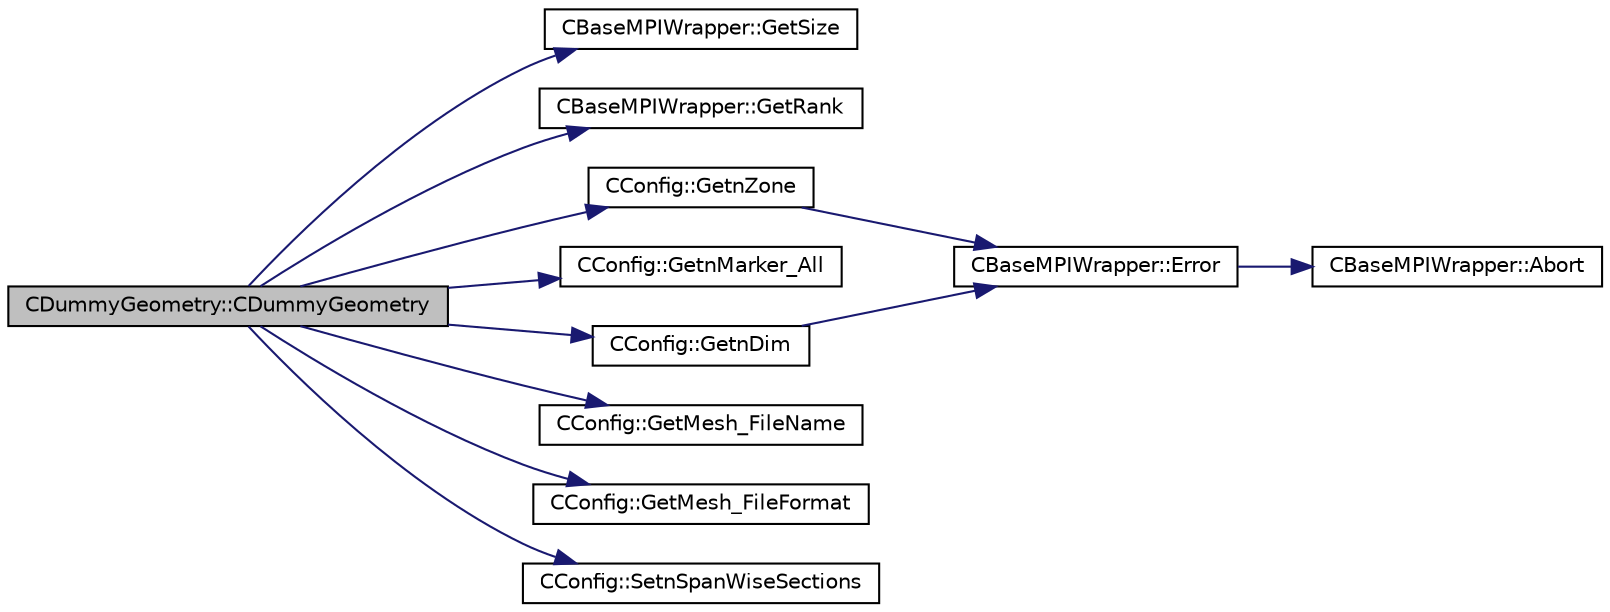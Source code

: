 digraph "CDummyGeometry::CDummyGeometry"
{
  edge [fontname="Helvetica",fontsize="10",labelfontname="Helvetica",labelfontsize="10"];
  node [fontname="Helvetica",fontsize="10",shape=record];
  rankdir="LR";
  Node0 [label="CDummyGeometry::CDummyGeometry",height=0.2,width=0.4,color="black", fillcolor="grey75", style="filled", fontcolor="black"];
  Node0 -> Node1 [color="midnightblue",fontsize="10",style="solid",fontname="Helvetica"];
  Node1 [label="CBaseMPIWrapper::GetSize",height=0.2,width=0.4,color="black", fillcolor="white", style="filled",URL="$class_c_base_m_p_i_wrapper.html#a1e80850252f6e4bfc8cd5275d6e3a615"];
  Node0 -> Node2 [color="midnightblue",fontsize="10",style="solid",fontname="Helvetica"];
  Node2 [label="CBaseMPIWrapper::GetRank",height=0.2,width=0.4,color="black", fillcolor="white", style="filled",URL="$class_c_base_m_p_i_wrapper.html#a801c6612161d6960c5cf25435f244101"];
  Node0 -> Node3 [color="midnightblue",fontsize="10",style="solid",fontname="Helvetica"];
  Node3 [label="CConfig::GetnZone",height=0.2,width=0.4,color="black", fillcolor="white", style="filled",URL="$class_c_config.html#a33f1af516d14a4d3815b577c37398773",tooltip="Gets the number of zones in the mesh file. "];
  Node3 -> Node4 [color="midnightblue",fontsize="10",style="solid",fontname="Helvetica"];
  Node4 [label="CBaseMPIWrapper::Error",height=0.2,width=0.4,color="black", fillcolor="white", style="filled",URL="$class_c_base_m_p_i_wrapper.html#a04457c47629bda56704e6a8804833eeb"];
  Node4 -> Node5 [color="midnightblue",fontsize="10",style="solid",fontname="Helvetica"];
  Node5 [label="CBaseMPIWrapper::Abort",height=0.2,width=0.4,color="black", fillcolor="white", style="filled",URL="$class_c_base_m_p_i_wrapper.html#a21ef5681e2acb532d345e9bab173ef07"];
  Node0 -> Node6 [color="midnightblue",fontsize="10",style="solid",fontname="Helvetica"];
  Node6 [label="CConfig::GetnMarker_All",height=0.2,width=0.4,color="black", fillcolor="white", style="filled",URL="$class_c_config.html#a300c4884edfc0c2acf395036439004f4",tooltip="Get the total number of boundary markers including send/receive domains. "];
  Node0 -> Node7 [color="midnightblue",fontsize="10",style="solid",fontname="Helvetica"];
  Node7 [label="CConfig::GetnDim",height=0.2,width=0.4,color="black", fillcolor="white", style="filled",URL="$class_c_config.html#a3319ba2443ebe1c18080d12a8e751083",tooltip="Gets the number of dimensions in the mesh file. "];
  Node7 -> Node4 [color="midnightblue",fontsize="10",style="solid",fontname="Helvetica"];
  Node0 -> Node8 [color="midnightblue",fontsize="10",style="solid",fontname="Helvetica"];
  Node8 [label="CConfig::GetMesh_FileName",height=0.2,width=0.4,color="black", fillcolor="white", style="filled",URL="$class_c_config.html#a2c779b77a2bca4ae322c2610db25b6f2",tooltip="Get name of the input grid. "];
  Node0 -> Node9 [color="midnightblue",fontsize="10",style="solid",fontname="Helvetica"];
  Node9 [label="CConfig::GetMesh_FileFormat",height=0.2,width=0.4,color="black", fillcolor="white", style="filled",URL="$class_c_config.html#ad15c7eadd9c6afcb43f60f8d7c9f27f9",tooltip="Get the format of the input/output grid. "];
  Node0 -> Node10 [color="midnightblue",fontsize="10",style="solid",fontname="Helvetica"];
  Node10 [label="CConfig::SetnSpanWiseSections",height=0.2,width=0.4,color="black", fillcolor="white", style="filled",URL="$class_c_config.html#ab5e52685061a782a735e43cf371d9473",tooltip="set number span-wise sections to compute 3D BC and performance for turbomachinery. "];
}
